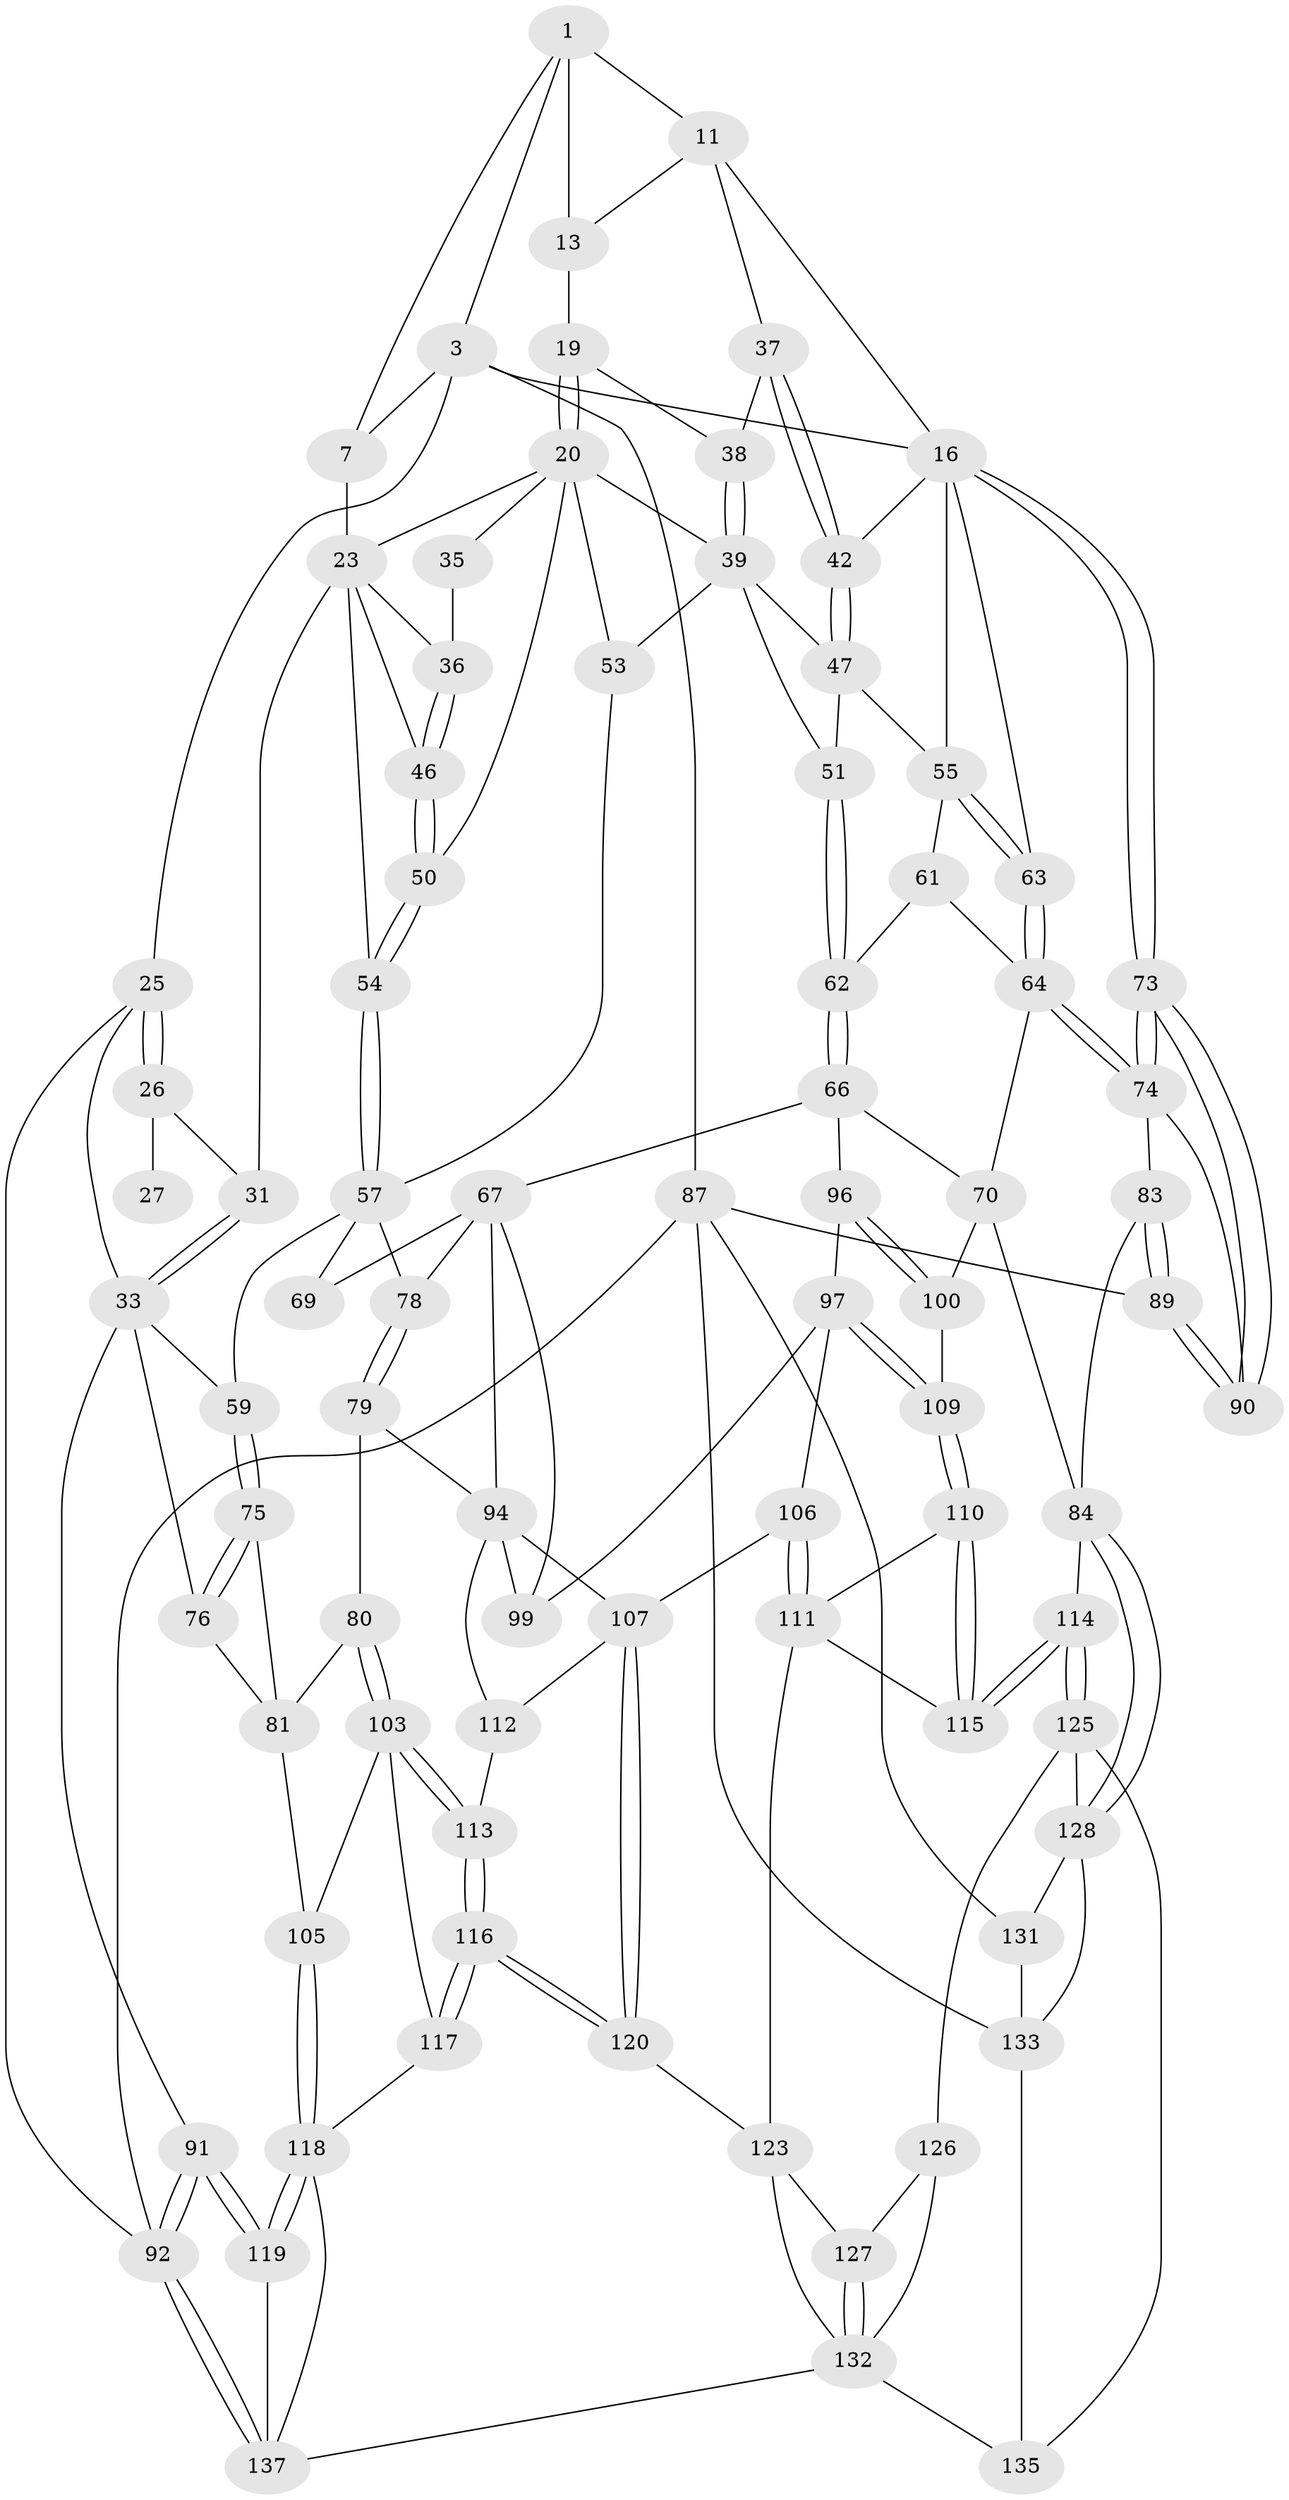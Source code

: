 // original degree distribution, {3: 0.02158273381294964, 5: 0.6115107913669064, 4: 0.18705035971223022, 6: 0.17985611510791366}
// Generated by graph-tools (version 1.1) at 2025/21/03/04/25 18:21:17]
// undirected, 83 vertices, 189 edges
graph export_dot {
graph [start="1"]
  node [color=gray90,style=filled];
  1 [pos="+0.7030619567052756+0.0697022687491117",super="+5+2"];
  3 [pos="+1+0",super="+4+8"];
  7 [pos="+0.38571598583124156+0",super="+10"];
  11 [pos="+0.7831651189626085+0.17029787764213847",super="+12"];
  13 [pos="+0.6701700113183731+0.15796792965740158",super="+14"];
  16 [pos="+1+0.19995882828581016",super="+17"];
  19 [pos="+0.5996178221918153+0.18815819403113201",super="+24"];
  20 [pos="+0.5752587711117009+0.21849776377846397",super="+21"];
  23 [pos="+0.3723183411270818+0",super="+28"];
  25 [pos="+0+0.1284035368540934"];
  26 [pos="+0+0.09446447222592785",super="+32"];
  27 [pos="+0.1402251053869739+0.05321627524528783"];
  31 [pos="+0.1717211926118597+0.25759571877535953"];
  33 [pos="+0.13027170596054063+0.3002426932059896",super="+34"];
  35 [pos="+0.4834569442303784+0.22375423322157534"];
  36 [pos="+0.39292761549761257+0.2652264894531206"];
  37 [pos="+0.7357207575177691+0.2527595611641264"];
  38 [pos="+0.7007271913525361+0.26542130849633866"];
  39 [pos="+0.6825179802019508+0.2851321219458058",super="+40"];
  42 [pos="+0.7718028242227934+0.30260779958457784"];
  46 [pos="+0.3887565039296611+0.27396932728895657"];
  47 [pos="+0.7428933871797455+0.36655095076666",super="+48"];
  50 [pos="+0.390657506837591+0.30545935828933735"];
  51 [pos="+0.6279397801556215+0.4076352232263351"];
  53 [pos="+0.5184771949598767+0.3875620545808436"];
  54 [pos="+0.3565734958867635+0.35354580781318384"];
  55 [pos="+0.8068074374984647+0.4012714171551022",super="+56"];
  57 [pos="+0.3563747733558378+0.35458794086682943",super="+58+60"];
  59 [pos="+0.2350637772905007+0.4675203064150286"];
  61 [pos="+0.742481560853865+0.47940010035344144"];
  62 [pos="+0.6393895715631118+0.4443678484859508"];
  63 [pos="+0.9113173297861569+0.4412360379479301"];
  64 [pos="+0.8874664787245616+0.5135821829788766",super="+65"];
  66 [pos="+0.5887102033003838+0.5588162708389156",super="+71"];
  67 [pos="+0.4877570775859996+0.5532759169228777",super="+68+93"];
  69 [pos="+0.45283679405283295+0.5001015594004081"];
  70 [pos="+0.7524325542357906+0.5571236613816599",super="+86"];
  73 [pos="+1+0.5617788354369951"];
  74 [pos="+0.9238231795501849+0.5954406725807254",super="+82"];
  75 [pos="+0.2229773485444941+0.47915856332439716"];
  76 [pos="+0+0.6069388808472049"];
  78 [pos="+0.3184589750121908+0.6098985574335319"];
  79 [pos="+0.32016269503335826+0.6411745115547786"];
  80 [pos="+0.30061036880574177+0.6449094101188616"];
  81 [pos="+0.2026757043304081+0.6410653568387794",super="+101"];
  83 [pos="+0.859273450992259+0.7203662900175619"];
  84 [pos="+0.8178026310087562+0.7413644793977106",super="+85"];
  87 [pos="+1+1",super="+88"];
  89 [pos="+1+0.9371953484513527"];
  90 [pos="+1+0.6833947312383966"];
  91 [pos="+0+1"];
  92 [pos="+0+1"];
  94 [pos="+0.34642885507455157+0.6429415332752297",super="+95+102"];
  96 [pos="+0.6066483561088623+0.6010341577388612"];
  97 [pos="+0.5836284624085963+0.6724183320946575",super="+98"];
  99 [pos="+0.47542640755931515+0.6414052539596705"];
  100 [pos="+0.6919904644108222+0.660734057236845"];
  103 [pos="+0.22153455632330468+0.7382656486588229",super="+104"];
  105 [pos="+0.15047074314989412+0.7335827602426469"];
  106 [pos="+0.4761947928604796+0.7520247882293521"];
  107 [pos="+0.4642847200742895+0.747487095280025",super="+108"];
  109 [pos="+0.6064425885995789+0.7202684706577449"];
  110 [pos="+0.606654034812012+0.726950232040512"];
  111 [pos="+0.47677722871157785+0.7524377829884384",super="+122"];
  112 [pos="+0.33495702123253623+0.7349630257307004"];
  113 [pos="+0.31240659538644266+0.7638409453669814"];
  114 [pos="+0.6836108371121093+0.8169835510639073"];
  115 [pos="+0.6449729509594331+0.798993212881532"];
  116 [pos="+0.31364653111319013+0.8838056375173473"];
  117 [pos="+0.31189586226918+0.8852232687098386"];
  118 [pos="+0.1422340776834069+0.8160139516421882",super="+121"];
  119 [pos="+0.0404194858260477+0.9588326902334687"];
  120 [pos="+0.38623487882308555+0.8801652587802639"];
  123 [pos="+0.5241323419209453+0.8594868999115955",super="+124"];
  125 [pos="+0.6760952705358424+0.8672499360879741",super="+130"];
  126 [pos="+0.6192113030494376+0.8970982304891794"];
  127 [pos="+0.524809214715584+0.8618489895966049"];
  128 [pos="+0.8294627476834212+0.7766262015542964",super="+129"];
  131 [pos="+0.9279817789912768+0.885994851836276"];
  132 [pos="+0.5144690802921121+1",super="+134"];
  133 [pos="+0.8480890106110972+0.9563964174171777",super="+139"];
  135 [pos="+0.6450124890376282+1"];
  137 [pos="+0.3068587519432374+1",super="+138"];
  1 -- 7;
  1 -- 3;
  1 -- 11;
  1 -- 13 [weight=2];
  3 -- 7 [weight=2];
  3 -- 16;
  3 -- 87;
  3 -- 25;
  7 -- 23;
  11 -- 13;
  11 -- 37;
  11 -- 16;
  13 -- 19 [weight=2];
  16 -- 73;
  16 -- 73;
  16 -- 55;
  16 -- 42;
  16 -- 63;
  19 -- 20;
  19 -- 20;
  19 -- 38;
  20 -- 39 [weight=2];
  20 -- 50;
  20 -- 35 [weight=2];
  20 -- 53;
  20 -- 23;
  23 -- 36;
  23 -- 54;
  23 -- 46;
  23 -- 31;
  25 -- 26;
  25 -- 26;
  25 -- 92;
  25 -- 33;
  26 -- 27 [weight=2];
  26 -- 31;
  31 -- 33;
  31 -- 33;
  33 -- 59;
  33 -- 91;
  33 -- 76;
  35 -- 36;
  36 -- 46;
  36 -- 46;
  37 -- 38;
  37 -- 42;
  37 -- 42;
  38 -- 39;
  38 -- 39;
  39 -- 47;
  39 -- 51;
  39 -- 53;
  42 -- 47;
  42 -- 47;
  46 -- 50;
  46 -- 50;
  47 -- 51;
  47 -- 55;
  50 -- 54;
  50 -- 54;
  51 -- 62;
  51 -- 62;
  53 -- 57;
  54 -- 57;
  54 -- 57;
  55 -- 63;
  55 -- 63;
  55 -- 61;
  57 -- 59;
  57 -- 69 [weight=2];
  57 -- 78;
  59 -- 75;
  59 -- 75;
  61 -- 62;
  61 -- 64;
  62 -- 66;
  62 -- 66;
  63 -- 64;
  63 -- 64;
  64 -- 74;
  64 -- 74;
  64 -- 70;
  66 -- 67;
  66 -- 96;
  66 -- 70;
  67 -- 69;
  67 -- 78;
  67 -- 99;
  67 -- 94;
  70 -- 100;
  70 -- 84;
  73 -- 74;
  73 -- 74;
  73 -- 90;
  73 -- 90;
  74 -- 83;
  74 -- 90;
  75 -- 76;
  75 -- 76;
  75 -- 81;
  76 -- 81;
  78 -- 79;
  78 -- 79;
  79 -- 80;
  79 -- 94;
  80 -- 81;
  80 -- 103;
  80 -- 103;
  81 -- 105;
  83 -- 84;
  83 -- 89;
  83 -- 89;
  84 -- 128;
  84 -- 128;
  84 -- 114;
  87 -- 92;
  87 -- 133;
  87 -- 89;
  87 -- 131;
  89 -- 90;
  89 -- 90;
  91 -- 92;
  91 -- 92;
  91 -- 119;
  91 -- 119;
  92 -- 137;
  92 -- 137;
  94 -- 112;
  94 -- 107;
  94 -- 99;
  96 -- 97;
  96 -- 100;
  96 -- 100;
  97 -- 109;
  97 -- 109;
  97 -- 106;
  97 -- 99;
  100 -- 109;
  103 -- 113;
  103 -- 113;
  103 -- 105;
  103 -- 117;
  105 -- 118;
  105 -- 118;
  106 -- 107;
  106 -- 111;
  106 -- 111;
  107 -- 120;
  107 -- 120;
  107 -- 112;
  109 -- 110;
  109 -- 110;
  110 -- 111;
  110 -- 115;
  110 -- 115;
  111 -- 123;
  111 -- 115;
  112 -- 113;
  113 -- 116;
  113 -- 116;
  114 -- 115;
  114 -- 115;
  114 -- 125;
  114 -- 125;
  116 -- 117;
  116 -- 117;
  116 -- 120;
  116 -- 120;
  117 -- 118;
  118 -- 119;
  118 -- 119;
  118 -- 137;
  119 -- 137;
  120 -- 123;
  123 -- 127;
  123 -- 132;
  125 -- 126;
  125 -- 135;
  125 -- 128;
  126 -- 127;
  126 -- 132;
  127 -- 132;
  127 -- 132;
  128 -- 131;
  128 -- 133;
  131 -- 133;
  132 -- 137;
  132 -- 135;
  133 -- 135;
}
